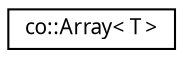digraph "Graphical Class Hierarchy"
{
  edge [fontname="Sans",fontsize="10",labelfontname="Sans",labelfontsize="10"];
  node [fontname="Sans",fontsize="10",shape=record];
  rankdir="LR";
  Node1 [label="co::Array\< T \>",height=0.2,width=0.4,color="black", fillcolor="white", style="filled",URL="$classco_1_1Array.html",tooltip="A wrapper to (de)serialize arrays. "];
}
